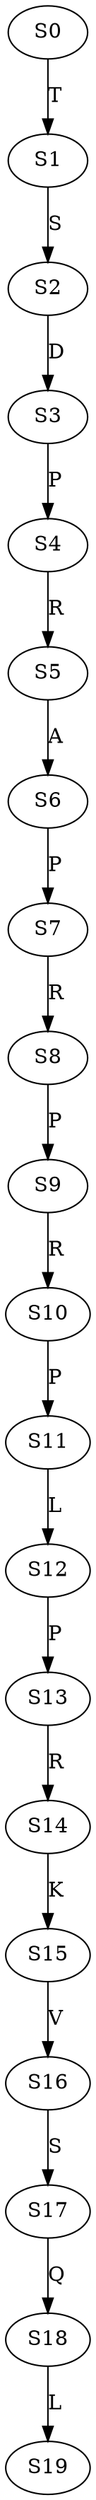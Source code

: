 strict digraph  {
	S0 -> S1 [ label = T ];
	S1 -> S2 [ label = S ];
	S2 -> S3 [ label = D ];
	S3 -> S4 [ label = P ];
	S4 -> S5 [ label = R ];
	S5 -> S6 [ label = A ];
	S6 -> S7 [ label = P ];
	S7 -> S8 [ label = R ];
	S8 -> S9 [ label = P ];
	S9 -> S10 [ label = R ];
	S10 -> S11 [ label = P ];
	S11 -> S12 [ label = L ];
	S12 -> S13 [ label = P ];
	S13 -> S14 [ label = R ];
	S14 -> S15 [ label = K ];
	S15 -> S16 [ label = V ];
	S16 -> S17 [ label = S ];
	S17 -> S18 [ label = Q ];
	S18 -> S19 [ label = L ];
}
